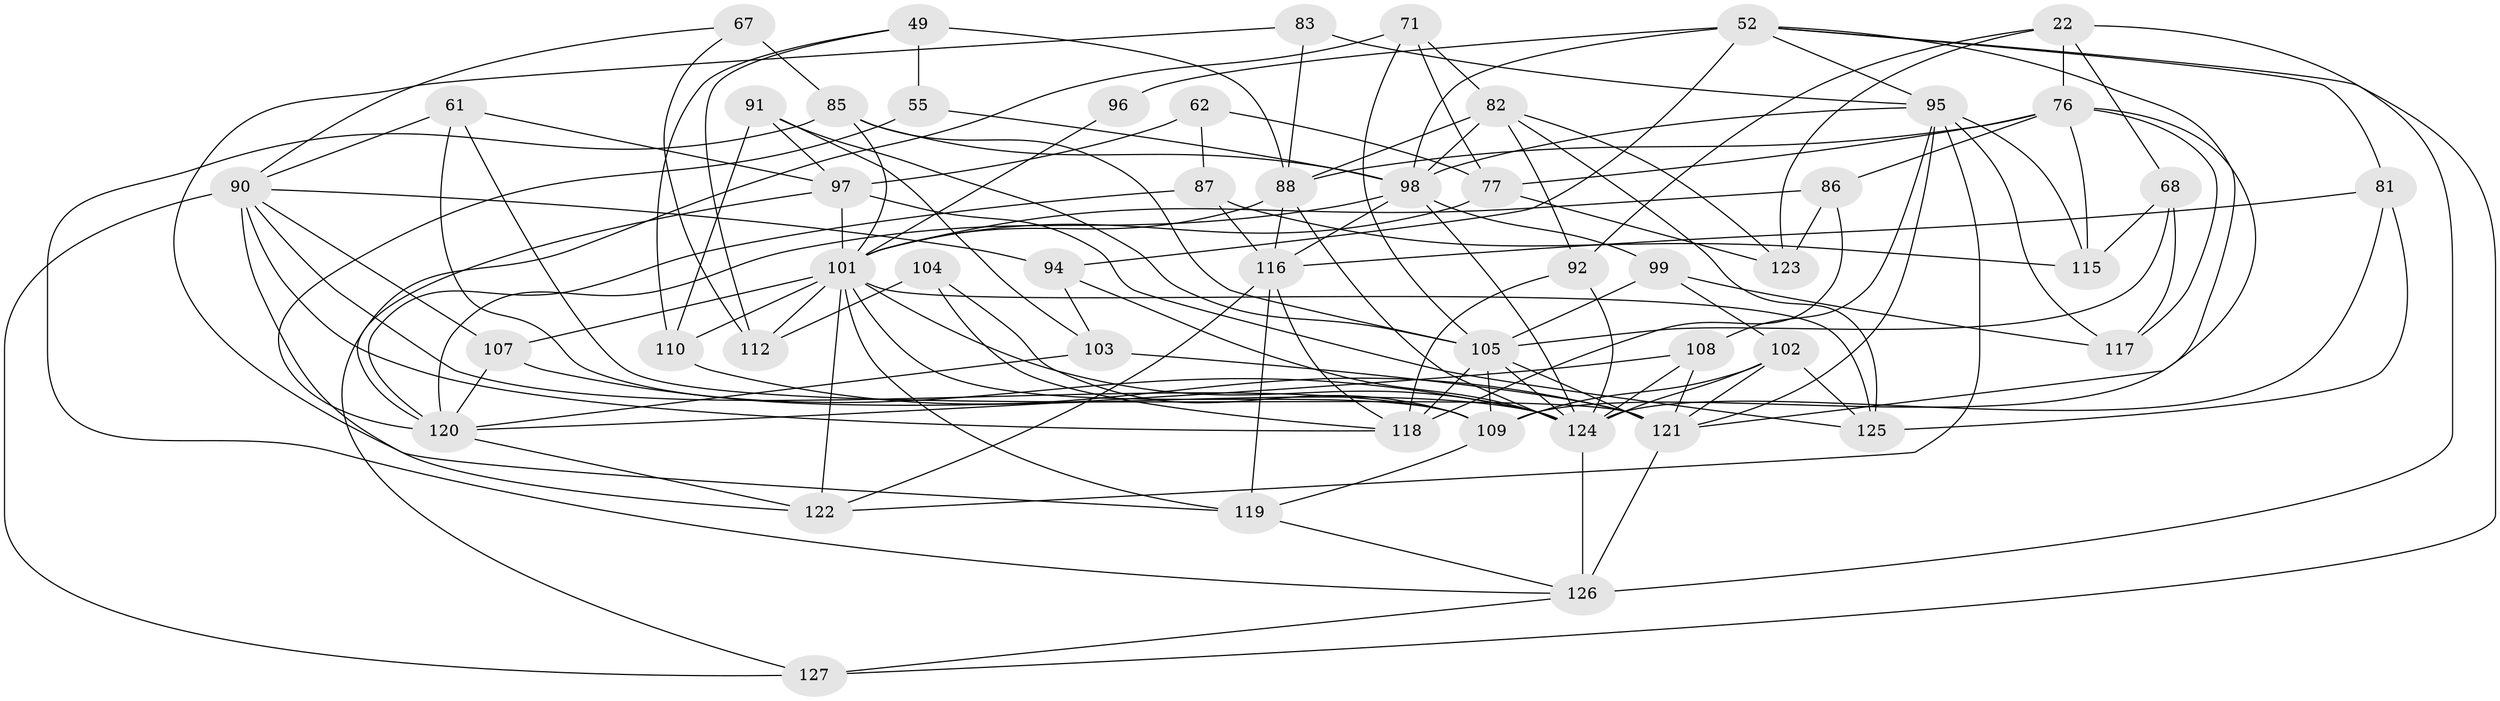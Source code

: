 // original degree distribution, {4: 1.0}
// Generated by graph-tools (version 1.1) at 2025/01/03/04/25 22:01:35]
// undirected, 50 vertices, 134 edges
graph export_dot {
graph [start="1"]
  node [color=gray90,style=filled];
  22 [super="+17"];
  49 [super="+6"];
  52 [super="+21+8"];
  55;
  61 [super="+28"];
  62;
  67;
  68;
  71;
  76 [super="+27"];
  77 [super="+46"];
  81;
  82 [super="+1+7+26"];
  83;
  85 [super="+57"];
  86;
  87;
  88 [super="+51+73"];
  90 [super="+9+60"];
  91;
  92;
  94;
  95 [super="+89"];
  96;
  97 [super="+2+33"];
  98 [super="+84+50"];
  99;
  101 [super="+64+74+100"];
  102 [super="+42"];
  103;
  104;
  105 [super="+58+43"];
  107;
  108 [super="+59"];
  109 [super="+66"];
  110;
  112 [super="+41"];
  115;
  116 [super="+56"];
  117;
  118 [super="+38+69"];
  119 [super="+111"];
  120 [super="+32+48+79"];
  121 [super="+20+23+114+70"];
  122 [super="+30"];
  123;
  124 [super="+75+113"];
  125 [super="+93"];
  126 [super="+106"];
  127;
  22 -- 68;
  22 -- 92;
  22 -- 76 [weight=2];
  22 -- 123;
  22 -- 126;
  49 -- 88 [weight=2];
  49 -- 55 [weight=2];
  49 -- 110;
  49 -- 112;
  52 -- 127;
  52 -- 81;
  52 -- 96 [weight=3];
  52 -- 109 [weight=2];
  52 -- 94;
  52 -- 95;
  52 -- 98;
  55 -- 120;
  55 -- 98;
  61 -- 124 [weight=2];
  61 -- 97 [weight=2];
  61 -- 90;
  61 -- 121;
  62 -- 77 [weight=2];
  62 -- 87;
  62 -- 97;
  67 -- 90;
  67 -- 112;
  67 -- 85 [weight=2];
  68 -- 117;
  68 -- 115;
  68 -- 105;
  71 -- 77;
  71 -- 82;
  71 -- 120;
  71 -- 105;
  76 -- 117;
  76 -- 86;
  76 -- 115;
  76 -- 77;
  76 -- 88;
  76 -- 121;
  77 -- 123;
  77 -- 101;
  81 -- 116;
  81 -- 125;
  81 -- 124;
  82 -- 123;
  82 -- 125 [weight=2];
  82 -- 98 [weight=3];
  82 -- 88 [weight=2];
  82 -- 92;
  83 -- 119;
  83 -- 95;
  83 -- 88 [weight=2];
  85 -- 126 [weight=2];
  85 -- 101 [weight=2];
  85 -- 105;
  85 -- 98;
  86 -- 123;
  86 -- 101;
  86 -- 118;
  87 -- 115;
  87 -- 116;
  87 -- 120;
  88 -- 116;
  88 -- 124;
  88 -- 101;
  90 -- 118;
  90 -- 94;
  90 -- 127;
  90 -- 107;
  90 -- 109;
  90 -- 122;
  91 -- 110;
  91 -- 103;
  91 -- 97;
  91 -- 105;
  92 -- 124;
  92 -- 118;
  94 -- 103;
  94 -- 124;
  95 -- 122 [weight=3];
  95 -- 108 [weight=2];
  95 -- 115;
  95 -- 117;
  95 -- 121 [weight=2];
  95 -- 98;
  96 -- 101;
  97 -- 125;
  97 -- 127;
  97 -- 101 [weight=2];
  98 -- 116 [weight=3];
  98 -- 124 [weight=3];
  98 -- 99;
  98 -- 120 [weight=2];
  99 -- 117;
  99 -- 102;
  99 -- 105;
  101 -- 119;
  101 -- 112 [weight=2];
  101 -- 122 [weight=4];
  101 -- 124;
  101 -- 107;
  101 -- 109;
  101 -- 110;
  101 -- 125;
  102 -- 109;
  102 -- 121;
  102 -- 124 [weight=4];
  102 -- 125;
  103 -- 120;
  103 -- 121;
  104 -- 118;
  104 -- 112 [weight=2];
  104 -- 109;
  105 -- 124;
  105 -- 121 [weight=2];
  105 -- 109;
  105 -- 118 [weight=3];
  107 -- 124;
  107 -- 120;
  108 -- 120 [weight=2];
  108 -- 121;
  108 -- 124;
  109 -- 119;
  110 -- 121;
  116 -- 118;
  116 -- 119 [weight=2];
  116 -- 122;
  119 -- 126;
  120 -- 122;
  121 -- 126 [weight=2];
  124 -- 126 [weight=3];
  126 -- 127;
}
